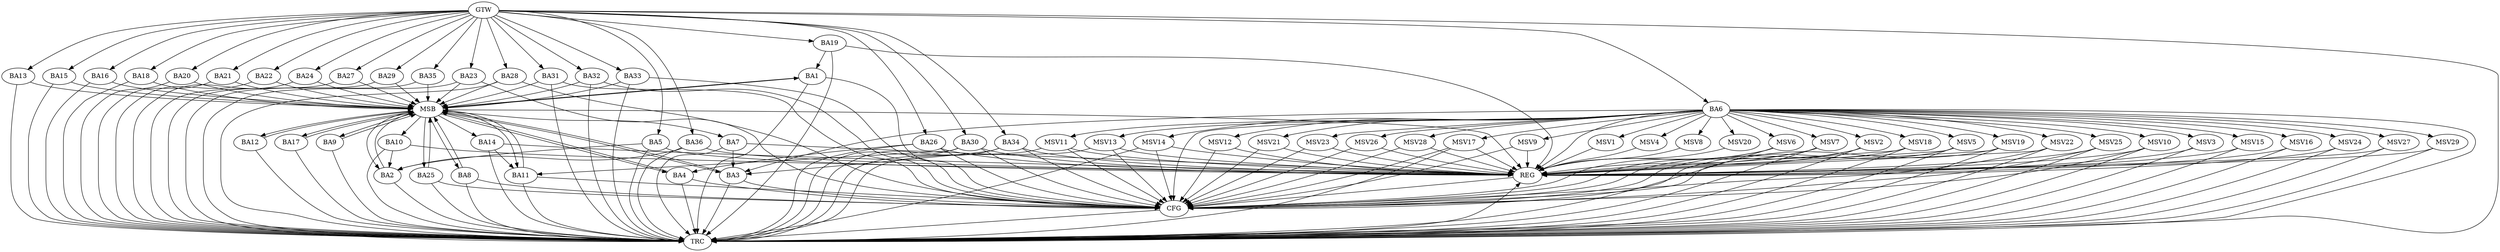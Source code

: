 strict digraph G {
  BA1 [ label="BA1" ];
  BA2 [ label="BA2" ];
  BA3 [ label="BA3" ];
  BA4 [ label="BA4" ];
  BA5 [ label="BA5" ];
  BA6 [ label="BA6" ];
  BA7 [ label="BA7" ];
  BA8 [ label="BA8" ];
  BA9 [ label="BA9" ];
  BA10 [ label="BA10" ];
  BA11 [ label="BA11" ];
  BA12 [ label="BA12" ];
  BA13 [ label="BA13" ];
  BA14 [ label="BA14" ];
  BA15 [ label="BA15" ];
  BA16 [ label="BA16" ];
  BA17 [ label="BA17" ];
  BA18 [ label="BA18" ];
  BA19 [ label="BA19" ];
  BA20 [ label="BA20" ];
  BA21 [ label="BA21" ];
  BA22 [ label="BA22" ];
  BA23 [ label="BA23" ];
  BA24 [ label="BA24" ];
  BA25 [ label="BA25" ];
  BA26 [ label="BA26" ];
  BA27 [ label="BA27" ];
  BA28 [ label="BA28" ];
  BA29 [ label="BA29" ];
  BA30 [ label="BA30" ];
  BA31 [ label="BA31" ];
  BA32 [ label="BA32" ];
  BA33 [ label="BA33" ];
  BA34 [ label="BA34" ];
  BA35 [ label="BA35" ];
  BA36 [ label="BA36" ];
  GTW [ label="GTW" ];
  REG [ label="REG" ];
  MSB [ label="MSB" ];
  CFG [ label="CFG" ];
  TRC [ label="TRC" ];
  MSV1 [ label="MSV1" ];
  MSV2 [ label="MSV2" ];
  MSV3 [ label="MSV3" ];
  MSV4 [ label="MSV4" ];
  MSV5 [ label="MSV5" ];
  MSV6 [ label="MSV6" ];
  MSV7 [ label="MSV7" ];
  MSV8 [ label="MSV8" ];
  MSV9 [ label="MSV9" ];
  MSV10 [ label="MSV10" ];
  MSV11 [ label="MSV11" ];
  MSV12 [ label="MSV12" ];
  MSV13 [ label="MSV13" ];
  MSV14 [ label="MSV14" ];
  MSV15 [ label="MSV15" ];
  MSV16 [ label="MSV16" ];
  MSV17 [ label="MSV17" ];
  MSV18 [ label="MSV18" ];
  MSV19 [ label="MSV19" ];
  MSV20 [ label="MSV20" ];
  MSV21 [ label="MSV21" ];
  MSV22 [ label="MSV22" ];
  MSV23 [ label="MSV23" ];
  MSV24 [ label="MSV24" ];
  MSV25 [ label="MSV25" ];
  MSV26 [ label="MSV26" ];
  MSV27 [ label="MSV27" ];
  MSV28 [ label="MSV28" ];
  MSV29 [ label="MSV29" ];
  BA5 -> BA2;
  BA6 -> BA3;
  BA7 -> BA3;
  BA10 -> BA2;
  BA14 -> BA11;
  BA19 -> BA1;
  BA26 -> BA4;
  BA30 -> BA11;
  BA34 -> BA3;
  BA36 -> BA2;
  GTW -> BA5;
  GTW -> BA6;
  GTW -> BA13;
  GTW -> BA15;
  GTW -> BA16;
  GTW -> BA18;
  GTW -> BA19;
  GTW -> BA20;
  GTW -> BA21;
  GTW -> BA22;
  GTW -> BA23;
  GTW -> BA24;
  GTW -> BA26;
  GTW -> BA27;
  GTW -> BA28;
  GTW -> BA29;
  GTW -> BA30;
  GTW -> BA31;
  GTW -> BA32;
  GTW -> BA33;
  GTW -> BA34;
  GTW -> BA35;
  GTW -> BA36;
  BA5 -> REG;
  BA6 -> REG;
  BA7 -> REG;
  BA10 -> REG;
  BA14 -> REG;
  BA19 -> REG;
  BA26 -> REG;
  BA30 -> REG;
  BA34 -> REG;
  BA36 -> REG;
  BA1 -> MSB;
  MSB -> BA2;
  MSB -> REG;
  BA2 -> MSB;
  MSB -> BA1;
  BA3 -> MSB;
  BA4 -> MSB;
  BA8 -> MSB;
  MSB -> BA7;
  BA9 -> MSB;
  MSB -> BA4;
  BA11 -> MSB;
  MSB -> BA3;
  BA12 -> MSB;
  BA13 -> MSB;
  MSB -> BA12;
  BA15 -> MSB;
  BA16 -> MSB;
  MSB -> BA11;
  BA17 -> MSB;
  BA18 -> MSB;
  MSB -> BA14;
  BA20 -> MSB;
  MSB -> BA9;
  BA21 -> MSB;
  MSB -> BA10;
  BA22 -> MSB;
  BA23 -> MSB;
  BA24 -> MSB;
  BA25 -> MSB;
  BA27 -> MSB;
  MSB -> BA17;
  BA28 -> MSB;
  BA29 -> MSB;
  BA31 -> MSB;
  BA32 -> MSB;
  BA33 -> MSB;
  MSB -> BA25;
  BA35 -> MSB;
  MSB -> BA8;
  BA4 -> CFG;
  BA33 -> CFG;
  BA25 -> CFG;
  BA30 -> CFG;
  BA6 -> CFG;
  BA3 -> CFG;
  BA1 -> CFG;
  BA11 -> CFG;
  BA31 -> CFG;
  BA23 -> CFG;
  BA28 -> CFG;
  BA34 -> CFG;
  BA8 -> CFG;
  BA32 -> CFG;
  BA26 -> CFG;
  REG -> CFG;
  BA1 -> TRC;
  BA2 -> TRC;
  BA3 -> TRC;
  BA4 -> TRC;
  BA5 -> TRC;
  BA6 -> TRC;
  BA7 -> TRC;
  BA8 -> TRC;
  BA9 -> TRC;
  BA10 -> TRC;
  BA11 -> TRC;
  BA12 -> TRC;
  BA13 -> TRC;
  BA14 -> TRC;
  BA15 -> TRC;
  BA16 -> TRC;
  BA17 -> TRC;
  BA18 -> TRC;
  BA19 -> TRC;
  BA20 -> TRC;
  BA21 -> TRC;
  BA22 -> TRC;
  BA23 -> TRC;
  BA24 -> TRC;
  BA25 -> TRC;
  BA26 -> TRC;
  BA27 -> TRC;
  BA28 -> TRC;
  BA29 -> TRC;
  BA30 -> TRC;
  BA31 -> TRC;
  BA32 -> TRC;
  BA33 -> TRC;
  BA34 -> TRC;
  BA35 -> TRC;
  BA36 -> TRC;
  GTW -> TRC;
  CFG -> TRC;
  TRC -> REG;
  BA6 -> MSV1;
  BA6 -> MSV2;
  MSV1 -> REG;
  MSV2 -> REG;
  MSV2 -> TRC;
  MSV2 -> CFG;
  BA6 -> MSV3;
  BA6 -> MSV4;
  MSV3 -> REG;
  MSV3 -> TRC;
  MSV4 -> REG;
  BA6 -> MSV5;
  MSV5 -> REG;
  MSV5 -> TRC;
  MSV5 -> CFG;
  BA6 -> MSV6;
  BA6 -> MSV7;
  BA6 -> MSV8;
  MSV6 -> REG;
  MSV6 -> TRC;
  MSV6 -> CFG;
  MSV7 -> REG;
  MSV7 -> TRC;
  MSV7 -> CFG;
  MSV8 -> REG;
  BA6 -> MSV9;
  MSV9 -> REG;
  MSV9 -> CFG;
  BA6 -> MSV10;
  MSV10 -> REG;
  MSV10 -> TRC;
  MSV10 -> CFG;
  BA6 -> MSV11;
  MSV11 -> REG;
  MSV11 -> TRC;
  MSV11 -> CFG;
  BA6 -> MSV12;
  MSV12 -> REG;
  MSV12 -> CFG;
  BA6 -> MSV13;
  BA6 -> MSV14;
  BA6 -> MSV15;
  BA6 -> MSV16;
  MSV13 -> REG;
  MSV13 -> TRC;
  MSV13 -> CFG;
  MSV14 -> REG;
  MSV14 -> TRC;
  MSV14 -> CFG;
  MSV15 -> REG;
  MSV15 -> TRC;
  MSV16 -> REG;
  MSV16 -> TRC;
  BA6 -> MSV17;
  BA6 -> MSV18;
  MSV17 -> REG;
  MSV17 -> TRC;
  MSV17 -> CFG;
  MSV18 -> REG;
  MSV18 -> TRC;
  MSV18 -> CFG;
  BA6 -> MSV19;
  MSV19 -> REG;
  MSV19 -> TRC;
  MSV19 -> CFG;
  BA6 -> MSV20;
  MSV20 -> REG;
  BA6 -> MSV21;
  BA6 -> MSV22;
  BA6 -> MSV23;
  MSV21 -> REG;
  MSV21 -> CFG;
  MSV22 -> REG;
  MSV22 -> TRC;
  MSV22 -> CFG;
  MSV23 -> REG;
  MSV23 -> CFG;
  BA6 -> MSV24;
  MSV24 -> REG;
  MSV24 -> TRC;
  BA6 -> MSV25;
  BA6 -> MSV26;
  BA6 -> MSV27;
  BA6 -> MSV28;
  BA6 -> MSV29;
  MSV25 -> REG;
  MSV25 -> TRC;
  MSV25 -> CFG;
  MSV26 -> REG;
  MSV26 -> CFG;
  MSV27 -> REG;
  MSV27 -> TRC;
  MSV28 -> REG;
  MSV28 -> CFG;
  MSV29 -> REG;
  MSV29 -> TRC;
}
